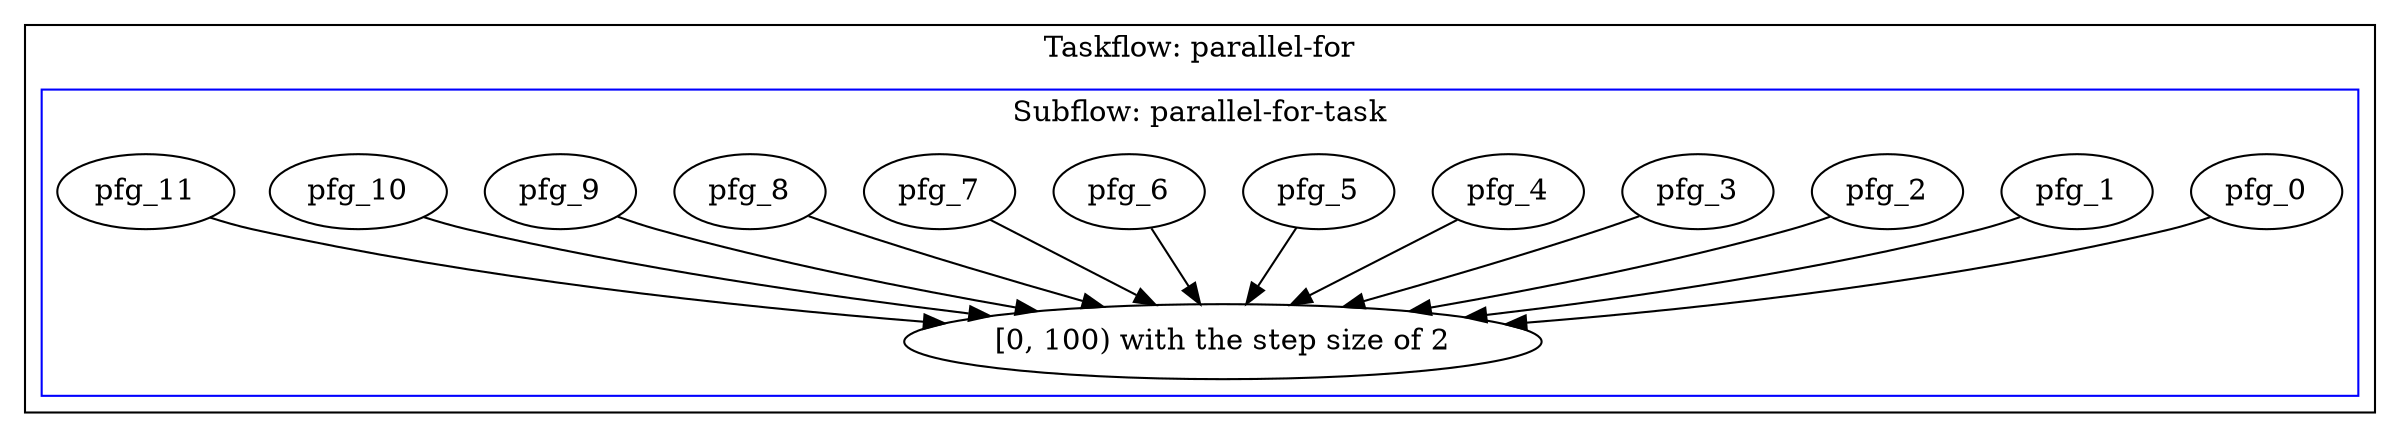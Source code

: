 digraph Taskflow {
subgraph cluster_p0x7ffdfe380c30 {
label="Taskflow: parallel-for";
p0xce2720[label="[0, 100) with the step size of 2" ];
subgraph cluster_p0xce2720 {
label="Subflow: parallel-for-task";
color=blue
p0x7f322c000b50[label="pfg_0" ];
p0x7f322c000b50 -> p0xce2720;
p0x7f322c000c58[label="pfg_1" ];
p0x7f322c000c58 -> p0xce2720;
p0x7f322c000d60[label="pfg_2" ];
p0x7f322c000d60 -> p0xce2720;
p0x7f322c000e68[label="pfg_3" ];
p0x7f322c000e68 -> p0xce2720;
p0x7f322c000f70[label="pfg_4" ];
p0x7f322c000f70 -> p0xce2720;
p0x7f322c001078[label="pfg_5" ];
p0x7f322c001078 -> p0xce2720;
p0x7f322c001180[label="pfg_6" ];
p0x7f322c001180 -> p0xce2720;
p0x7f322c001288[label="pfg_7" ];
p0x7f322c001288 -> p0xce2720;
p0x7f322c001390[label="pfg_8" ];
p0x7f322c001390 -> p0xce2720;
p0x7f322c001498[label="pfg_9" ];
p0x7f322c001498 -> p0xce2720;
p0x7f322c0015a0[label="pfg_10" ];
p0x7f322c0015a0 -> p0xce2720;
p0x7f322c0016a8[label="pfg_11" ];
p0x7f322c0016a8 -> p0xce2720;
}
}
}
